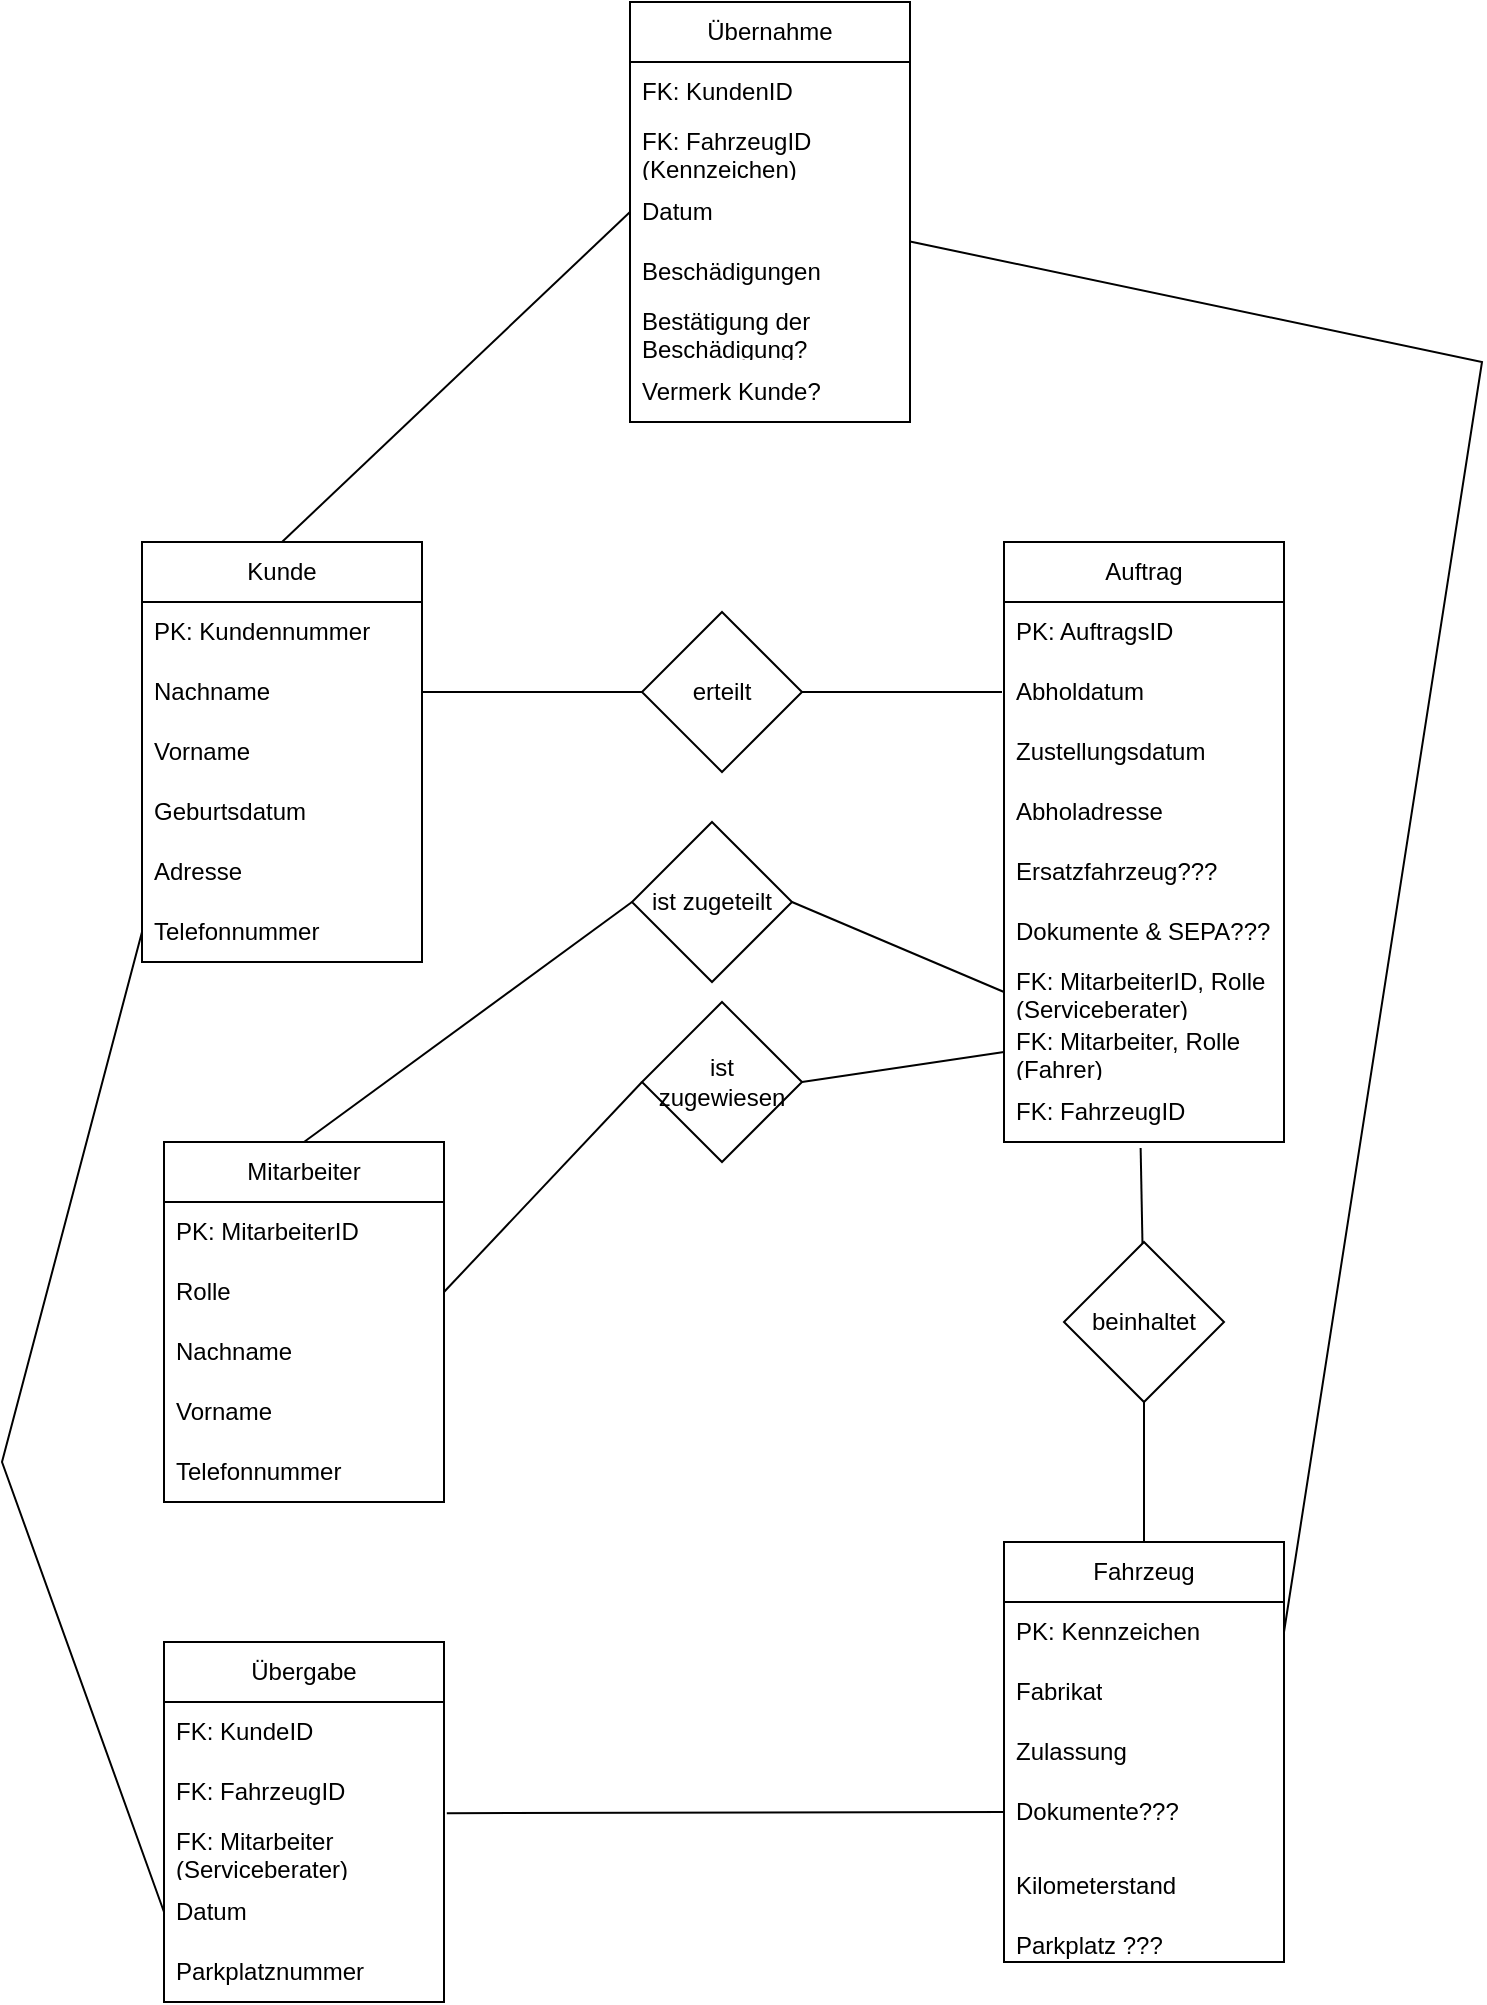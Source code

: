 <mxfile version="24.7.6">
  <diagram id="C5RBs43oDa-KdzZeNtuy" name="Page-1">
    <mxGraphModel dx="2697" dy="2366" grid="1" gridSize="10" guides="1" tooltips="1" connect="1" arrows="1" fold="1" page="1" pageScale="1" pageWidth="827" pageHeight="1169" math="0" shadow="0">
      <root>
        <mxCell id="WIyWlLk6GJQsqaUBKTNV-0" />
        <mxCell id="WIyWlLk6GJQsqaUBKTNV-1" parent="WIyWlLk6GJQsqaUBKTNV-0" />
        <mxCell id="c8mQdCVCDLZU8s3Pk8Pq-1" value="Kunde" style="swimlane;fontStyle=0;childLayout=stackLayout;horizontal=1;startSize=30;horizontalStack=0;resizeParent=1;resizeParentMax=0;resizeLast=0;collapsible=1;marginBottom=0;whiteSpace=wrap;html=1;" vertex="1" parent="WIyWlLk6GJQsqaUBKTNV-1">
          <mxGeometry x="100" y="260" width="140" height="210" as="geometry" />
        </mxCell>
        <mxCell id="c8mQdCVCDLZU8s3Pk8Pq-2" value="PK: Kundennummer" style="text;strokeColor=none;fillColor=none;align=left;verticalAlign=middle;spacingLeft=4;spacingRight=4;overflow=hidden;points=[[0,0.5],[1,0.5]];portConstraint=eastwest;rotatable=0;whiteSpace=wrap;html=1;" vertex="1" parent="c8mQdCVCDLZU8s3Pk8Pq-1">
          <mxGeometry y="30" width="140" height="30" as="geometry" />
        </mxCell>
        <mxCell id="c8mQdCVCDLZU8s3Pk8Pq-27" value="Nachname" style="text;strokeColor=none;fillColor=none;align=left;verticalAlign=middle;spacingLeft=4;spacingRight=4;overflow=hidden;points=[[0,0.5],[1,0.5]];portConstraint=eastwest;rotatable=0;whiteSpace=wrap;html=1;" vertex="1" parent="c8mQdCVCDLZU8s3Pk8Pq-1">
          <mxGeometry y="60" width="140" height="30" as="geometry" />
        </mxCell>
        <mxCell id="c8mQdCVCDLZU8s3Pk8Pq-26" value="Vorname" style="text;strokeColor=none;fillColor=none;align=left;verticalAlign=middle;spacingLeft=4;spacingRight=4;overflow=hidden;points=[[0,0.5],[1,0.5]];portConstraint=eastwest;rotatable=0;whiteSpace=wrap;html=1;" vertex="1" parent="c8mQdCVCDLZU8s3Pk8Pq-1">
          <mxGeometry y="90" width="140" height="30" as="geometry" />
        </mxCell>
        <mxCell id="c8mQdCVCDLZU8s3Pk8Pq-28" value="Geburtsdatum" style="text;strokeColor=none;fillColor=none;align=left;verticalAlign=middle;spacingLeft=4;spacingRight=4;overflow=hidden;points=[[0,0.5],[1,0.5]];portConstraint=eastwest;rotatable=0;whiteSpace=wrap;html=1;" vertex="1" parent="c8mQdCVCDLZU8s3Pk8Pq-1">
          <mxGeometry y="120" width="140" height="30" as="geometry" />
        </mxCell>
        <mxCell id="c8mQdCVCDLZU8s3Pk8Pq-4" value="Adresse" style="text;strokeColor=none;fillColor=none;align=left;verticalAlign=middle;spacingLeft=4;spacingRight=4;overflow=hidden;points=[[0,0.5],[1,0.5]];portConstraint=eastwest;rotatable=0;whiteSpace=wrap;html=1;" vertex="1" parent="c8mQdCVCDLZU8s3Pk8Pq-1">
          <mxGeometry y="150" width="140" height="30" as="geometry" />
        </mxCell>
        <mxCell id="c8mQdCVCDLZU8s3Pk8Pq-25" value="Telefonnummer" style="text;strokeColor=none;fillColor=none;align=left;verticalAlign=middle;spacingLeft=4;spacingRight=4;overflow=hidden;points=[[0,0.5],[1,0.5]];portConstraint=eastwest;rotatable=0;whiteSpace=wrap;html=1;" vertex="1" parent="c8mQdCVCDLZU8s3Pk8Pq-1">
          <mxGeometry y="180" width="140" height="30" as="geometry" />
        </mxCell>
        <mxCell id="c8mQdCVCDLZU8s3Pk8Pq-9" value="erteilt" style="rhombus;whiteSpace=wrap;html=1;" vertex="1" parent="WIyWlLk6GJQsqaUBKTNV-1">
          <mxGeometry x="350" y="295" width="80" height="80" as="geometry" />
        </mxCell>
        <mxCell id="c8mQdCVCDLZU8s3Pk8Pq-10" value="" style="endArrow=none;html=1;rounded=0;exitX=1;exitY=0.5;exitDx=0;exitDy=0;entryX=0;entryY=0.5;entryDx=0;entryDy=0;" edge="1" parent="WIyWlLk6GJQsqaUBKTNV-1" target="c8mQdCVCDLZU8s3Pk8Pq-9">
          <mxGeometry width="50" height="50" relative="1" as="geometry">
            <mxPoint x="240" y="335" as="sourcePoint" />
            <mxPoint x="430" y="350" as="targetPoint" />
          </mxGeometry>
        </mxCell>
        <mxCell id="c8mQdCVCDLZU8s3Pk8Pq-11" value="" style="endArrow=none;html=1;rounded=0;entryX=1;entryY=0.5;entryDx=0;entryDy=0;exitX=0;exitY=0.5;exitDx=0;exitDy=0;" edge="1" parent="WIyWlLk6GJQsqaUBKTNV-1" target="c8mQdCVCDLZU8s3Pk8Pq-9">
          <mxGeometry width="50" height="50" relative="1" as="geometry">
            <mxPoint x="530" y="335" as="sourcePoint" />
            <mxPoint x="430" y="350" as="targetPoint" />
          </mxGeometry>
        </mxCell>
        <mxCell id="c8mQdCVCDLZU8s3Pk8Pq-16" value="Fahrzeug" style="swimlane;fontStyle=0;childLayout=stackLayout;horizontal=1;startSize=30;horizontalStack=0;resizeParent=1;resizeParentMax=0;resizeLast=0;collapsible=1;marginBottom=0;whiteSpace=wrap;html=1;" vertex="1" parent="WIyWlLk6GJQsqaUBKTNV-1">
          <mxGeometry x="531" y="760" width="140" height="210" as="geometry" />
        </mxCell>
        <mxCell id="c8mQdCVCDLZU8s3Pk8Pq-17" value="PK:&amp;nbsp;&lt;span style=&quot;background-color: initial;&quot;&gt;Kennzeichen&lt;/span&gt;" style="text;strokeColor=none;fillColor=none;align=left;verticalAlign=middle;spacingLeft=4;spacingRight=4;overflow=hidden;points=[[0,0.5],[1,0.5]];portConstraint=eastwest;rotatable=0;whiteSpace=wrap;html=1;" vertex="1" parent="c8mQdCVCDLZU8s3Pk8Pq-16">
          <mxGeometry y="30" width="140" height="30" as="geometry" />
        </mxCell>
        <mxCell id="c8mQdCVCDLZU8s3Pk8Pq-18" value="Fabrikat" style="text;strokeColor=none;fillColor=none;align=left;verticalAlign=middle;spacingLeft=4;spacingRight=4;overflow=hidden;points=[[0,0.5],[1,0.5]];portConstraint=eastwest;rotatable=0;whiteSpace=wrap;html=1;" vertex="1" parent="c8mQdCVCDLZU8s3Pk8Pq-16">
          <mxGeometry y="60" width="140" height="30" as="geometry" />
        </mxCell>
        <mxCell id="c8mQdCVCDLZU8s3Pk8Pq-19" value="Zulassung" style="text;strokeColor=none;fillColor=none;align=left;verticalAlign=middle;spacingLeft=4;spacingRight=4;overflow=hidden;points=[[0,0.5],[1,0.5]];portConstraint=eastwest;rotatable=0;whiteSpace=wrap;html=1;" vertex="1" parent="c8mQdCVCDLZU8s3Pk8Pq-16">
          <mxGeometry y="90" width="140" height="30" as="geometry" />
        </mxCell>
        <mxCell id="c8mQdCVCDLZU8s3Pk8Pq-39" value="Dokumente???" style="text;strokeColor=none;fillColor=none;align=left;verticalAlign=middle;spacingLeft=4;spacingRight=4;overflow=hidden;points=[[0,0.5],[1,0.5]];portConstraint=eastwest;rotatable=0;whiteSpace=wrap;html=1;" vertex="1" parent="c8mQdCVCDLZU8s3Pk8Pq-16">
          <mxGeometry y="120" width="140" height="30" as="geometry" />
        </mxCell>
        <mxCell id="c8mQdCVCDLZU8s3Pk8Pq-48" value="&lt;p data-pm-slice=&quot;1 1 [&amp;quot;bulletList&amp;quot;,null,&amp;quot;listItem&amp;quot;,null,&amp;quot;bulletList&amp;quot;,null,&amp;quot;listItem&amp;quot;,null]&quot;&gt;Kilometerstand&lt;/p&gt;" style="text;strokeColor=none;fillColor=none;align=left;verticalAlign=middle;spacingLeft=4;spacingRight=4;overflow=hidden;points=[[0,0.5],[1,0.5]];portConstraint=eastwest;rotatable=0;whiteSpace=wrap;html=1;" vertex="1" parent="c8mQdCVCDLZU8s3Pk8Pq-16">
          <mxGeometry y="150" width="140" height="30" as="geometry" />
        </mxCell>
        <mxCell id="c8mQdCVCDLZU8s3Pk8Pq-49" value="&lt;p data-pm-slice=&quot;1 1 [&amp;quot;bulletList&amp;quot;,null,&amp;quot;listItem&amp;quot;,null,&amp;quot;bulletList&amp;quot;,null,&amp;quot;listItem&amp;quot;,null]&quot;&gt;Parkplatz ???&lt;/p&gt;" style="text;strokeColor=none;fillColor=none;align=left;verticalAlign=middle;spacingLeft=4;spacingRight=4;overflow=hidden;points=[[0,0.5],[1,0.5]];portConstraint=eastwest;rotatable=0;whiteSpace=wrap;html=1;" vertex="1" parent="c8mQdCVCDLZU8s3Pk8Pq-16">
          <mxGeometry y="180" width="140" height="30" as="geometry" />
        </mxCell>
        <mxCell id="c8mQdCVCDLZU8s3Pk8Pq-21" value="Auftrag" style="swimlane;fontStyle=0;childLayout=stackLayout;horizontal=1;startSize=30;horizontalStack=0;resizeParent=1;resizeParentMax=0;resizeLast=0;collapsible=1;marginBottom=0;whiteSpace=wrap;html=1;" vertex="1" parent="WIyWlLk6GJQsqaUBKTNV-1">
          <mxGeometry x="531" y="260" width="140" height="300" as="geometry" />
        </mxCell>
        <mxCell id="c8mQdCVCDLZU8s3Pk8Pq-37" value="PK: AuftragsID" style="text;strokeColor=none;fillColor=none;align=left;verticalAlign=middle;spacingLeft=4;spacingRight=4;overflow=hidden;points=[[0,0.5],[1,0.5]];portConstraint=eastwest;rotatable=0;whiteSpace=wrap;html=1;" vertex="1" parent="c8mQdCVCDLZU8s3Pk8Pq-21">
          <mxGeometry y="30" width="140" height="30" as="geometry" />
        </mxCell>
        <mxCell id="c8mQdCVCDLZU8s3Pk8Pq-24" value="Abholdatum" style="text;strokeColor=none;fillColor=none;align=left;verticalAlign=middle;spacingLeft=4;spacingRight=4;overflow=hidden;points=[[0,0.5],[1,0.5]];portConstraint=eastwest;rotatable=0;whiteSpace=wrap;html=1;" vertex="1" parent="c8mQdCVCDLZU8s3Pk8Pq-21">
          <mxGeometry y="60" width="140" height="30" as="geometry" />
        </mxCell>
        <mxCell id="c8mQdCVCDLZU8s3Pk8Pq-32" value="Zustellungsdatum" style="text;strokeColor=none;fillColor=none;align=left;verticalAlign=middle;spacingLeft=4;spacingRight=4;overflow=hidden;points=[[0,0.5],[1,0.5]];portConstraint=eastwest;rotatable=0;whiteSpace=wrap;html=1;" vertex="1" parent="c8mQdCVCDLZU8s3Pk8Pq-21">
          <mxGeometry y="90" width="140" height="30" as="geometry" />
        </mxCell>
        <mxCell id="c8mQdCVCDLZU8s3Pk8Pq-30" value="Abholadresse" style="text;strokeColor=none;fillColor=none;align=left;verticalAlign=middle;spacingLeft=4;spacingRight=4;overflow=hidden;points=[[0,0.5],[1,0.5]];portConstraint=eastwest;rotatable=0;whiteSpace=wrap;html=1;" vertex="1" parent="c8mQdCVCDLZU8s3Pk8Pq-21">
          <mxGeometry y="120" width="140" height="30" as="geometry" />
        </mxCell>
        <mxCell id="c8mQdCVCDLZU8s3Pk8Pq-29" value="Ersatzfahrzeug???" style="text;strokeColor=none;fillColor=none;align=left;verticalAlign=middle;spacingLeft=4;spacingRight=4;overflow=hidden;points=[[0,0.5],[1,0.5]];portConstraint=eastwest;rotatable=0;whiteSpace=wrap;html=1;" vertex="1" parent="c8mQdCVCDLZU8s3Pk8Pq-21">
          <mxGeometry y="150" width="140" height="30" as="geometry" />
        </mxCell>
        <mxCell id="c8mQdCVCDLZU8s3Pk8Pq-34" value="Dokumente &amp;amp; SEPA???" style="text;strokeColor=none;fillColor=none;align=left;verticalAlign=middle;spacingLeft=4;spacingRight=4;overflow=hidden;points=[[0,0.5],[1,0.5]];portConstraint=eastwest;rotatable=0;whiteSpace=wrap;html=1;" vertex="1" parent="c8mQdCVCDLZU8s3Pk8Pq-21">
          <mxGeometry y="180" width="140" height="30" as="geometry" />
        </mxCell>
        <mxCell id="c8mQdCVCDLZU8s3Pk8Pq-36" value="FK: MitarbeiterID, Rolle (Serviceberater)" style="text;strokeColor=none;fillColor=none;align=left;verticalAlign=middle;spacingLeft=4;spacingRight=4;overflow=hidden;points=[[0,0.5],[1,0.5]];portConstraint=eastwest;rotatable=0;whiteSpace=wrap;html=1;" vertex="1" parent="c8mQdCVCDLZU8s3Pk8Pq-21">
          <mxGeometry y="210" width="140" height="30" as="geometry" />
        </mxCell>
        <mxCell id="c8mQdCVCDLZU8s3Pk8Pq-54" value="FK: Mitarbeiter, Rolle (Fahrer)" style="text;strokeColor=none;fillColor=none;align=left;verticalAlign=middle;spacingLeft=4;spacingRight=4;overflow=hidden;points=[[0,0.5],[1,0.5]];portConstraint=eastwest;rotatable=0;whiteSpace=wrap;html=1;" vertex="1" parent="c8mQdCVCDLZU8s3Pk8Pq-21">
          <mxGeometry y="240" width="140" height="30" as="geometry" />
        </mxCell>
        <mxCell id="c8mQdCVCDLZU8s3Pk8Pq-35" value="FK: FahrzeugID" style="text;strokeColor=none;fillColor=none;align=left;verticalAlign=middle;spacingLeft=4;spacingRight=4;overflow=hidden;points=[[0,0.5],[1,0.5]];portConstraint=eastwest;rotatable=0;whiteSpace=wrap;html=1;" vertex="1" parent="c8mQdCVCDLZU8s3Pk8Pq-21">
          <mxGeometry y="270" width="140" height="30" as="geometry" />
        </mxCell>
        <mxCell id="c8mQdCVCDLZU8s3Pk8Pq-40" value="Mitarbeiter" style="swimlane;fontStyle=0;childLayout=stackLayout;horizontal=1;startSize=30;horizontalStack=0;resizeParent=1;resizeParentMax=0;resizeLast=0;collapsible=1;marginBottom=0;whiteSpace=wrap;html=1;" vertex="1" parent="WIyWlLk6GJQsqaUBKTNV-1">
          <mxGeometry x="111" y="560" width="140" height="180" as="geometry" />
        </mxCell>
        <mxCell id="c8mQdCVCDLZU8s3Pk8Pq-41" value="PK: MitarbeiterID" style="text;strokeColor=none;fillColor=none;align=left;verticalAlign=middle;spacingLeft=4;spacingRight=4;overflow=hidden;points=[[0,0.5],[1,0.5]];portConstraint=eastwest;rotatable=0;whiteSpace=wrap;html=1;" vertex="1" parent="c8mQdCVCDLZU8s3Pk8Pq-40">
          <mxGeometry y="30" width="140" height="30" as="geometry" />
        </mxCell>
        <mxCell id="c8mQdCVCDLZU8s3Pk8Pq-42" value="Rolle" style="text;strokeColor=none;fillColor=none;align=left;verticalAlign=middle;spacingLeft=4;spacingRight=4;overflow=hidden;points=[[0,0.5],[1,0.5]];portConstraint=eastwest;rotatable=0;whiteSpace=wrap;html=1;" vertex="1" parent="c8mQdCVCDLZU8s3Pk8Pq-40">
          <mxGeometry y="60" width="140" height="30" as="geometry" />
        </mxCell>
        <mxCell id="c8mQdCVCDLZU8s3Pk8Pq-43" value="Nachname" style="text;strokeColor=none;fillColor=none;align=left;verticalAlign=middle;spacingLeft=4;spacingRight=4;overflow=hidden;points=[[0,0.5],[1,0.5]];portConstraint=eastwest;rotatable=0;whiteSpace=wrap;html=1;" vertex="1" parent="c8mQdCVCDLZU8s3Pk8Pq-40">
          <mxGeometry y="90" width="140" height="30" as="geometry" />
        </mxCell>
        <mxCell id="c8mQdCVCDLZU8s3Pk8Pq-46" value="Vorname" style="text;strokeColor=none;fillColor=none;align=left;verticalAlign=middle;spacingLeft=4;spacingRight=4;overflow=hidden;points=[[0,0.5],[1,0.5]];portConstraint=eastwest;rotatable=0;whiteSpace=wrap;html=1;" vertex="1" parent="c8mQdCVCDLZU8s3Pk8Pq-40">
          <mxGeometry y="120" width="140" height="30" as="geometry" />
        </mxCell>
        <mxCell id="c8mQdCVCDLZU8s3Pk8Pq-44" value="Telefonnummer" style="text;strokeColor=none;fillColor=none;align=left;verticalAlign=middle;spacingLeft=4;spacingRight=4;overflow=hidden;points=[[0,0.5],[1,0.5]];portConstraint=eastwest;rotatable=0;whiteSpace=wrap;html=1;" vertex="1" parent="c8mQdCVCDLZU8s3Pk8Pq-40">
          <mxGeometry y="150" width="140" height="30" as="geometry" />
        </mxCell>
        <mxCell id="c8mQdCVCDLZU8s3Pk8Pq-50" value="beinhaltet" style="rhombus;whiteSpace=wrap;html=1;" vertex="1" parent="WIyWlLk6GJQsqaUBKTNV-1">
          <mxGeometry x="561" y="610" width="80" height="80" as="geometry" />
        </mxCell>
        <mxCell id="c8mQdCVCDLZU8s3Pk8Pq-51" value="" style="endArrow=none;html=1;rounded=0;entryX=0.488;entryY=1.1;entryDx=0;entryDy=0;entryPerimeter=0;" edge="1" parent="WIyWlLk6GJQsqaUBKTNV-1" source="c8mQdCVCDLZU8s3Pk8Pq-50" target="c8mQdCVCDLZU8s3Pk8Pq-35">
          <mxGeometry width="50" height="50" relative="1" as="geometry">
            <mxPoint x="361" y="640" as="sourcePoint" />
            <mxPoint x="411" y="590" as="targetPoint" />
          </mxGeometry>
        </mxCell>
        <mxCell id="c8mQdCVCDLZU8s3Pk8Pq-52" value="" style="endArrow=none;html=1;rounded=0;entryX=0.5;entryY=1;entryDx=0;entryDy=0;exitX=0.5;exitY=0;exitDx=0;exitDy=0;" edge="1" parent="WIyWlLk6GJQsqaUBKTNV-1" source="c8mQdCVCDLZU8s3Pk8Pq-16" target="c8mQdCVCDLZU8s3Pk8Pq-50">
          <mxGeometry width="50" height="50" relative="1" as="geometry">
            <mxPoint x="361" y="640" as="sourcePoint" />
            <mxPoint x="411" y="590" as="targetPoint" />
          </mxGeometry>
        </mxCell>
        <mxCell id="c8mQdCVCDLZU8s3Pk8Pq-53" value="ist zugeteilt" style="rhombus;whiteSpace=wrap;html=1;" vertex="1" parent="WIyWlLk6GJQsqaUBKTNV-1">
          <mxGeometry x="345" y="400" width="80" height="80" as="geometry" />
        </mxCell>
        <mxCell id="c8mQdCVCDLZU8s3Pk8Pq-55" value="ist zugewiesen" style="rhombus;whiteSpace=wrap;html=1;" vertex="1" parent="WIyWlLk6GJQsqaUBKTNV-1">
          <mxGeometry x="350" y="490" width="80" height="80" as="geometry" />
        </mxCell>
        <mxCell id="c8mQdCVCDLZU8s3Pk8Pq-61" value="" style="endArrow=none;html=1;rounded=0;exitX=1;exitY=0.5;exitDx=0;exitDy=0;entryX=0;entryY=0.5;entryDx=0;entryDy=0;" edge="1" parent="WIyWlLk6GJQsqaUBKTNV-1" source="c8mQdCVCDLZU8s3Pk8Pq-42" target="c8mQdCVCDLZU8s3Pk8Pq-55">
          <mxGeometry width="50" height="50" relative="1" as="geometry">
            <mxPoint x="441" y="590" as="sourcePoint" />
            <mxPoint x="491" y="540" as="targetPoint" />
          </mxGeometry>
        </mxCell>
        <mxCell id="c8mQdCVCDLZU8s3Pk8Pq-62" value="" style="endArrow=none;html=1;rounded=0;exitX=0;exitY=0.5;exitDx=0;exitDy=0;entryX=0.5;entryY=0;entryDx=0;entryDy=0;" edge="1" parent="WIyWlLk6GJQsqaUBKTNV-1" source="c8mQdCVCDLZU8s3Pk8Pq-53" target="c8mQdCVCDLZU8s3Pk8Pq-40">
          <mxGeometry width="50" height="50" relative="1" as="geometry">
            <mxPoint x="441" y="590" as="sourcePoint" />
            <mxPoint x="491" y="540" as="targetPoint" />
          </mxGeometry>
        </mxCell>
        <mxCell id="c8mQdCVCDLZU8s3Pk8Pq-63" value="" style="endArrow=none;html=1;rounded=0;exitX=1;exitY=0.5;exitDx=0;exitDy=0;entryX=0;entryY=0.5;entryDx=0;entryDy=0;" edge="1" parent="WIyWlLk6GJQsqaUBKTNV-1" source="c8mQdCVCDLZU8s3Pk8Pq-53" target="c8mQdCVCDLZU8s3Pk8Pq-36">
          <mxGeometry width="50" height="50" relative="1" as="geometry">
            <mxPoint x="441" y="590" as="sourcePoint" />
            <mxPoint x="491" y="540" as="targetPoint" />
          </mxGeometry>
        </mxCell>
        <mxCell id="c8mQdCVCDLZU8s3Pk8Pq-64" value="" style="endArrow=none;html=1;rounded=0;exitX=1;exitY=0.5;exitDx=0;exitDy=0;entryX=0;entryY=0.5;entryDx=0;entryDy=0;" edge="1" parent="WIyWlLk6GJQsqaUBKTNV-1" source="c8mQdCVCDLZU8s3Pk8Pq-55" target="c8mQdCVCDLZU8s3Pk8Pq-54">
          <mxGeometry width="50" height="50" relative="1" as="geometry">
            <mxPoint x="441" y="590" as="sourcePoint" />
            <mxPoint x="491" y="540" as="targetPoint" />
          </mxGeometry>
        </mxCell>
        <mxCell id="c8mQdCVCDLZU8s3Pk8Pq-66" value="Übergabe" style="swimlane;fontStyle=0;childLayout=stackLayout;horizontal=1;startSize=30;horizontalStack=0;resizeParent=1;resizeParentMax=0;resizeLast=0;collapsible=1;marginBottom=0;whiteSpace=wrap;html=1;" vertex="1" parent="WIyWlLk6GJQsqaUBKTNV-1">
          <mxGeometry x="111" y="810" width="140" height="180" as="geometry" />
        </mxCell>
        <mxCell id="c8mQdCVCDLZU8s3Pk8Pq-67" value="FK: KundeID" style="text;strokeColor=none;fillColor=none;align=left;verticalAlign=middle;spacingLeft=4;spacingRight=4;overflow=hidden;points=[[0,0.5],[1,0.5]];portConstraint=eastwest;rotatable=0;whiteSpace=wrap;html=1;" vertex="1" parent="c8mQdCVCDLZU8s3Pk8Pq-66">
          <mxGeometry y="30" width="140" height="30" as="geometry" />
        </mxCell>
        <mxCell id="c8mQdCVCDLZU8s3Pk8Pq-68" value="FK: FahrzeugID" style="text;strokeColor=none;fillColor=none;align=left;verticalAlign=middle;spacingLeft=4;spacingRight=4;overflow=hidden;points=[[0,0.5],[1,0.5]];portConstraint=eastwest;rotatable=0;whiteSpace=wrap;html=1;" vertex="1" parent="c8mQdCVCDLZU8s3Pk8Pq-66">
          <mxGeometry y="60" width="140" height="30" as="geometry" />
        </mxCell>
        <mxCell id="c8mQdCVCDLZU8s3Pk8Pq-79" value="FK: Mitarbeiter (Serviceberater)" style="text;strokeColor=none;fillColor=none;align=left;verticalAlign=middle;spacingLeft=4;spacingRight=4;overflow=hidden;points=[[0,0.5],[1,0.5]];portConstraint=eastwest;rotatable=0;whiteSpace=wrap;html=1;" vertex="1" parent="c8mQdCVCDLZU8s3Pk8Pq-66">
          <mxGeometry y="90" width="140" height="30" as="geometry" />
        </mxCell>
        <mxCell id="c8mQdCVCDLZU8s3Pk8Pq-69" value="Datum" style="text;strokeColor=none;fillColor=none;align=left;verticalAlign=middle;spacingLeft=4;spacingRight=4;overflow=hidden;points=[[0,0.5],[1,0.5]];portConstraint=eastwest;rotatable=0;whiteSpace=wrap;html=1;" vertex="1" parent="c8mQdCVCDLZU8s3Pk8Pq-66">
          <mxGeometry y="120" width="140" height="30" as="geometry" />
        </mxCell>
        <mxCell id="c8mQdCVCDLZU8s3Pk8Pq-78" value="Parkplatznummer" style="text;strokeColor=none;fillColor=none;align=left;verticalAlign=middle;spacingLeft=4;spacingRight=4;overflow=hidden;points=[[0,0.5],[1,0.5]];portConstraint=eastwest;rotatable=0;whiteSpace=wrap;html=1;" vertex="1" parent="c8mQdCVCDLZU8s3Pk8Pq-66">
          <mxGeometry y="150" width="140" height="30" as="geometry" />
        </mxCell>
        <mxCell id="c8mQdCVCDLZU8s3Pk8Pq-70" value="Übernahme" style="swimlane;fontStyle=0;childLayout=stackLayout;horizontal=1;startSize=30;horizontalStack=0;resizeParent=1;resizeParentMax=0;resizeLast=0;collapsible=1;marginBottom=0;whiteSpace=wrap;html=1;" vertex="1" parent="WIyWlLk6GJQsqaUBKTNV-1">
          <mxGeometry x="344" y="-10" width="140" height="210" as="geometry" />
        </mxCell>
        <mxCell id="c8mQdCVCDLZU8s3Pk8Pq-71" value="FK: KundenID" style="text;strokeColor=none;fillColor=none;align=left;verticalAlign=middle;spacingLeft=4;spacingRight=4;overflow=hidden;points=[[0,0.5],[1,0.5]];portConstraint=eastwest;rotatable=0;whiteSpace=wrap;html=1;" vertex="1" parent="c8mQdCVCDLZU8s3Pk8Pq-70">
          <mxGeometry y="30" width="140" height="30" as="geometry" />
        </mxCell>
        <mxCell id="c8mQdCVCDLZU8s3Pk8Pq-74" value="FK: FahrzeugID (Kennzeichen)" style="text;strokeColor=none;fillColor=none;align=left;verticalAlign=middle;spacingLeft=4;spacingRight=4;overflow=hidden;points=[[0,0.5],[1,0.5]];portConstraint=eastwest;rotatable=0;whiteSpace=wrap;html=1;" vertex="1" parent="c8mQdCVCDLZU8s3Pk8Pq-70">
          <mxGeometry y="60" width="140" height="30" as="geometry" />
        </mxCell>
        <mxCell id="c8mQdCVCDLZU8s3Pk8Pq-72" value="Datum" style="text;strokeColor=none;fillColor=none;align=left;verticalAlign=middle;spacingLeft=4;spacingRight=4;overflow=hidden;points=[[0,0.5],[1,0.5]];portConstraint=eastwest;rotatable=0;whiteSpace=wrap;html=1;" vertex="1" parent="c8mQdCVCDLZU8s3Pk8Pq-70">
          <mxGeometry y="90" width="140" height="30" as="geometry" />
        </mxCell>
        <mxCell id="c8mQdCVCDLZU8s3Pk8Pq-75" value="Beschädigungen" style="text;strokeColor=none;fillColor=none;align=left;verticalAlign=middle;spacingLeft=4;spacingRight=4;overflow=hidden;points=[[0,0.5],[1,0.5]];portConstraint=eastwest;rotatable=0;whiteSpace=wrap;html=1;" vertex="1" parent="c8mQdCVCDLZU8s3Pk8Pq-70">
          <mxGeometry y="120" width="140" height="30" as="geometry" />
        </mxCell>
        <mxCell id="c8mQdCVCDLZU8s3Pk8Pq-77" value="Bestätigung der Beschädigung?" style="text;strokeColor=none;fillColor=none;align=left;verticalAlign=middle;spacingLeft=4;spacingRight=4;overflow=hidden;points=[[0,0.5],[1,0.5]];portConstraint=eastwest;rotatable=0;whiteSpace=wrap;html=1;" vertex="1" parent="c8mQdCVCDLZU8s3Pk8Pq-70">
          <mxGeometry y="150" width="140" height="30" as="geometry" />
        </mxCell>
        <mxCell id="c8mQdCVCDLZU8s3Pk8Pq-76" value="Vermerk Kunde?" style="text;strokeColor=none;fillColor=none;align=left;verticalAlign=middle;spacingLeft=4;spacingRight=4;overflow=hidden;points=[[0,0.5],[1,0.5]];portConstraint=eastwest;rotatable=0;whiteSpace=wrap;html=1;" vertex="1" parent="c8mQdCVCDLZU8s3Pk8Pq-70">
          <mxGeometry y="180" width="140" height="30" as="geometry" />
        </mxCell>
        <mxCell id="c8mQdCVCDLZU8s3Pk8Pq-80" value="" style="endArrow=none;html=1;rounded=0;exitX=1;exitY=0.5;exitDx=0;exitDy=0;" edge="1" parent="WIyWlLk6GJQsqaUBKTNV-1" source="c8mQdCVCDLZU8s3Pk8Pq-17" target="c8mQdCVCDLZU8s3Pk8Pq-72">
          <mxGeometry width="50" height="50" relative="1" as="geometry">
            <mxPoint x="490" y="590" as="sourcePoint" />
            <mxPoint x="540" y="540" as="targetPoint" />
            <Array as="points">
              <mxPoint x="770" y="170" />
            </Array>
          </mxGeometry>
        </mxCell>
        <mxCell id="c8mQdCVCDLZU8s3Pk8Pq-81" value="" style="endArrow=none;html=1;rounded=0;exitX=0.5;exitY=0;exitDx=0;exitDy=0;entryX=0;entryY=0.5;entryDx=0;entryDy=0;" edge="1" parent="WIyWlLk6GJQsqaUBKTNV-1" source="c8mQdCVCDLZU8s3Pk8Pq-1" target="c8mQdCVCDLZU8s3Pk8Pq-72">
          <mxGeometry width="50" height="50" relative="1" as="geometry">
            <mxPoint x="490" y="390" as="sourcePoint" />
            <mxPoint x="540" y="340" as="targetPoint" />
          </mxGeometry>
        </mxCell>
        <mxCell id="c8mQdCVCDLZU8s3Pk8Pq-82" value="" style="endArrow=none;html=1;rounded=0;exitX=0;exitY=0.5;exitDx=0;exitDy=0;entryX=0;entryY=0.5;entryDx=0;entryDy=0;" edge="1" parent="WIyWlLk6GJQsqaUBKTNV-1" source="c8mQdCVCDLZU8s3Pk8Pq-25" target="c8mQdCVCDLZU8s3Pk8Pq-69">
          <mxGeometry width="50" height="50" relative="1" as="geometry">
            <mxPoint x="430" y="580" as="sourcePoint" />
            <mxPoint x="480" y="530" as="targetPoint" />
            <Array as="points">
              <mxPoint x="30" y="720" />
            </Array>
          </mxGeometry>
        </mxCell>
        <mxCell id="c8mQdCVCDLZU8s3Pk8Pq-83" value="" style="endArrow=none;html=1;rounded=0;exitX=1.01;exitY=0.853;exitDx=0;exitDy=0;exitPerimeter=0;entryX=0;entryY=0.5;entryDx=0;entryDy=0;" edge="1" parent="WIyWlLk6GJQsqaUBKTNV-1" source="c8mQdCVCDLZU8s3Pk8Pq-68" target="c8mQdCVCDLZU8s3Pk8Pq-39">
          <mxGeometry width="50" height="50" relative="1" as="geometry">
            <mxPoint x="430" y="890" as="sourcePoint" />
            <mxPoint x="480" y="840" as="targetPoint" />
          </mxGeometry>
        </mxCell>
      </root>
    </mxGraphModel>
  </diagram>
</mxfile>
